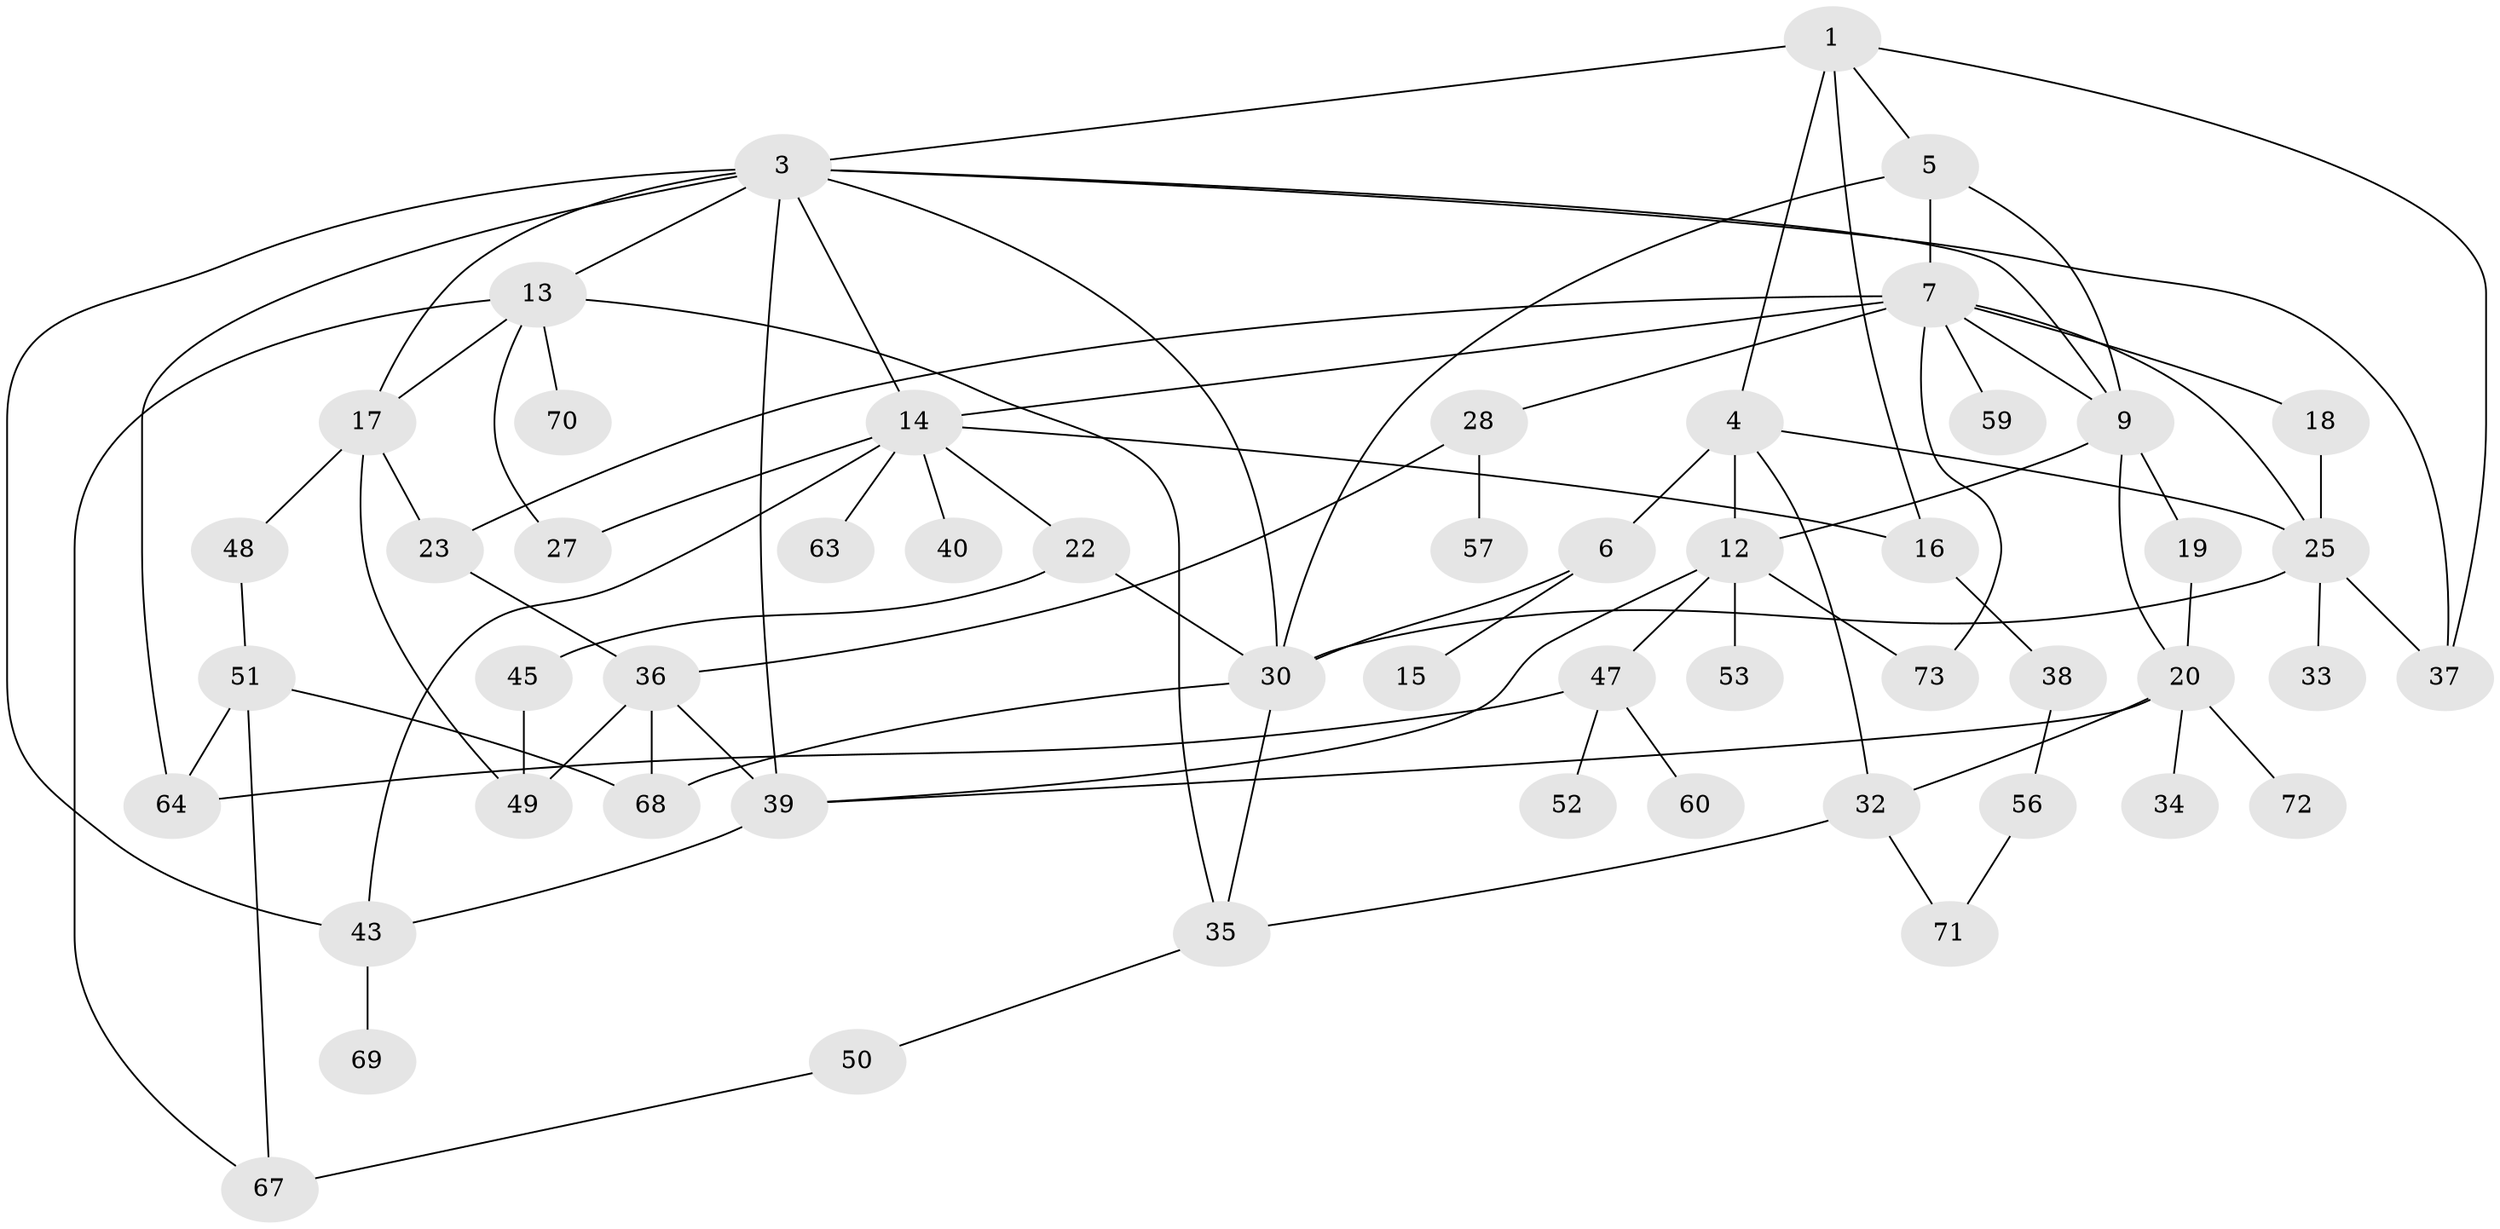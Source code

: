 // Generated by graph-tools (version 1.1) at 2025/51/02/27/25 19:51:40]
// undirected, 53 vertices, 88 edges
graph export_dot {
graph [start="1"]
  node [color=gray90,style=filled];
  1 [super="+2"];
  3 [super="+58"];
  4;
  5 [super="+10"];
  6 [super="+11"];
  7 [super="+8"];
  9 [super="+21"];
  12 [super="+31"];
  13 [super="+62"];
  14 [super="+26"];
  15;
  16 [super="+55"];
  17;
  18 [super="+24"];
  19;
  20 [super="+41"];
  22 [super="+54"];
  23 [super="+29"];
  25 [super="+46"];
  27;
  28;
  30;
  32 [super="+66"];
  33;
  34;
  35 [super="+42"];
  36 [super="+44"];
  37;
  38 [super="+65"];
  39 [super="+74"];
  40;
  43 [super="+76"];
  45;
  47;
  48;
  49 [super="+61"];
  50;
  51;
  52;
  53;
  56;
  57;
  59;
  60;
  63;
  64;
  67;
  68 [super="+75"];
  69;
  70;
  71;
  72;
  73;
  1 -- 3;
  1 -- 4;
  1 -- 5;
  1 -- 16;
  1 -- 37;
  3 -- 13;
  3 -- 17;
  3 -- 64;
  3 -- 37;
  3 -- 30;
  3 -- 43;
  3 -- 9;
  3 -- 14;
  3 -- 39;
  4 -- 6;
  4 -- 32;
  4 -- 12;
  4 -- 25;
  5 -- 7;
  5 -- 9;
  5 -- 30;
  6 -- 15;
  6 -- 30;
  7 -- 18;
  7 -- 28;
  7 -- 73;
  7 -- 23;
  7 -- 9;
  7 -- 59;
  7 -- 14;
  7 -- 25;
  9 -- 12 [weight=2];
  9 -- 19;
  9 -- 20;
  12 -- 39;
  12 -- 53;
  12 -- 73;
  12 -- 47;
  13 -- 27;
  13 -- 35;
  13 -- 17;
  13 -- 67;
  13 -- 70;
  14 -- 22;
  14 -- 43;
  14 -- 27;
  14 -- 16;
  14 -- 40;
  14 -- 63;
  16 -- 38;
  17 -- 23;
  17 -- 48;
  17 -- 49;
  18 -- 25;
  19 -- 20;
  20 -- 34;
  20 -- 72;
  20 -- 39;
  20 -- 32;
  22 -- 45;
  22 -- 30;
  23 -- 36;
  25 -- 30;
  25 -- 33;
  25 -- 37;
  28 -- 57;
  28 -- 36;
  30 -- 68 [weight=2];
  30 -- 35;
  32 -- 35;
  32 -- 71;
  35 -- 50;
  36 -- 68;
  36 -- 39;
  36 -- 49;
  38 -- 56;
  39 -- 43;
  43 -- 69;
  45 -- 49;
  47 -- 52;
  47 -- 60;
  47 -- 64;
  48 -- 51;
  50 -- 67;
  51 -- 64;
  51 -- 68;
  51 -- 67;
  56 -- 71;
}
